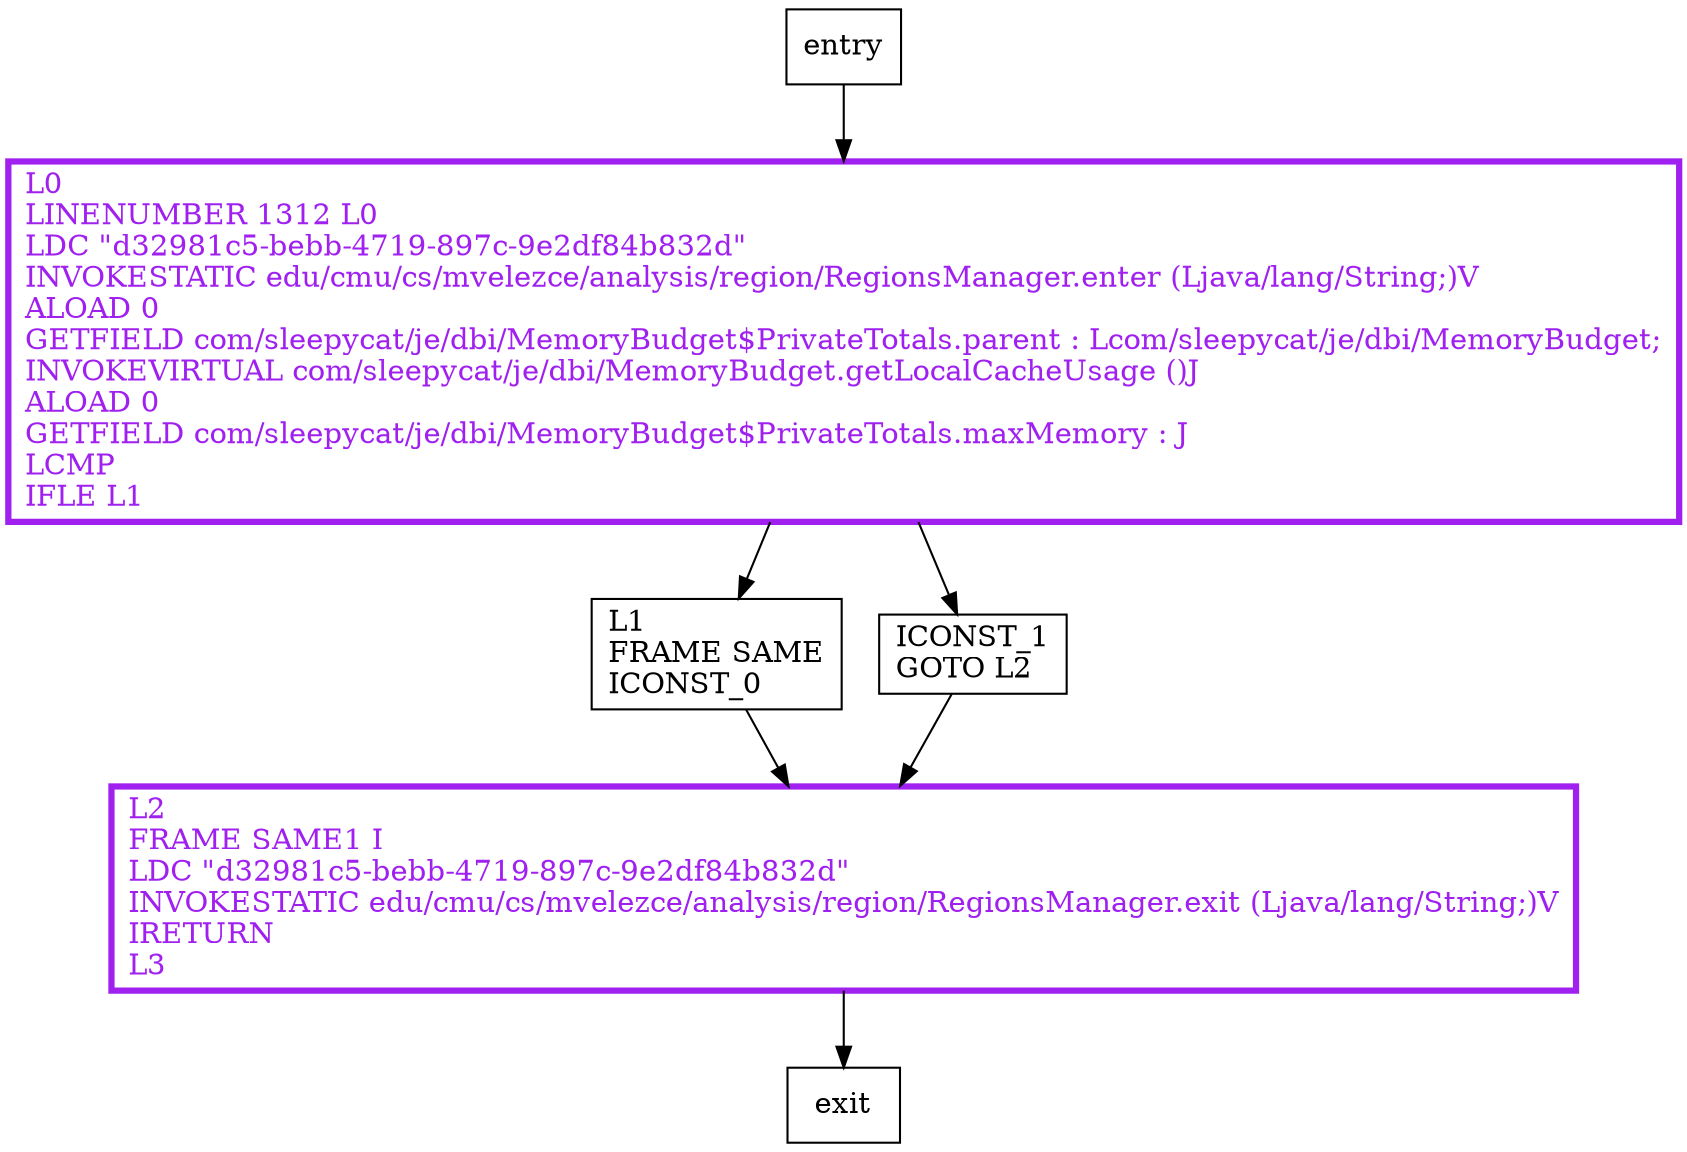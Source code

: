 digraph updateCacheUsage {
node [shape=record];
780278237 [label="L0\lLINENUMBER 1312 L0\lLDC \"d32981c5-bebb-4719-897c-9e2df84b832d\"\lINVOKESTATIC edu/cmu/cs/mvelezce/analysis/region/RegionsManager.enter (Ljava/lang/String;)V\lALOAD 0\lGETFIELD com/sleepycat/je/dbi/MemoryBudget$PrivateTotals.parent : Lcom/sleepycat/je/dbi/MemoryBudget;\lINVOKEVIRTUAL com/sleepycat/je/dbi/MemoryBudget.getLocalCacheUsage ()J\lALOAD 0\lGETFIELD com/sleepycat/je/dbi/MemoryBudget$PrivateTotals.maxMemory : J\lLCMP\lIFLE L1\l"];
621281449 [label="L1\lFRAME SAME\lICONST_0\l"];
1614484950 [label="L2\lFRAME SAME1 I\lLDC \"d32981c5-bebb-4719-897c-9e2df84b832d\"\lINVOKESTATIC edu/cmu/cs/mvelezce/analysis/region/RegionsManager.exit (Ljava/lang/String;)V\lIRETURN\lL3\l"];
770741059 [label="ICONST_1\lGOTO L2\l"];
entry;
exit;
entry -> 780278237;
780278237 -> 621281449;
780278237 -> 770741059;
621281449 -> 1614484950;
1614484950 -> exit;
770741059 -> 1614484950;
780278237[fontcolor="purple", penwidth=3, color="purple"];
1614484950[fontcolor="purple", penwidth=3, color="purple"];
}
